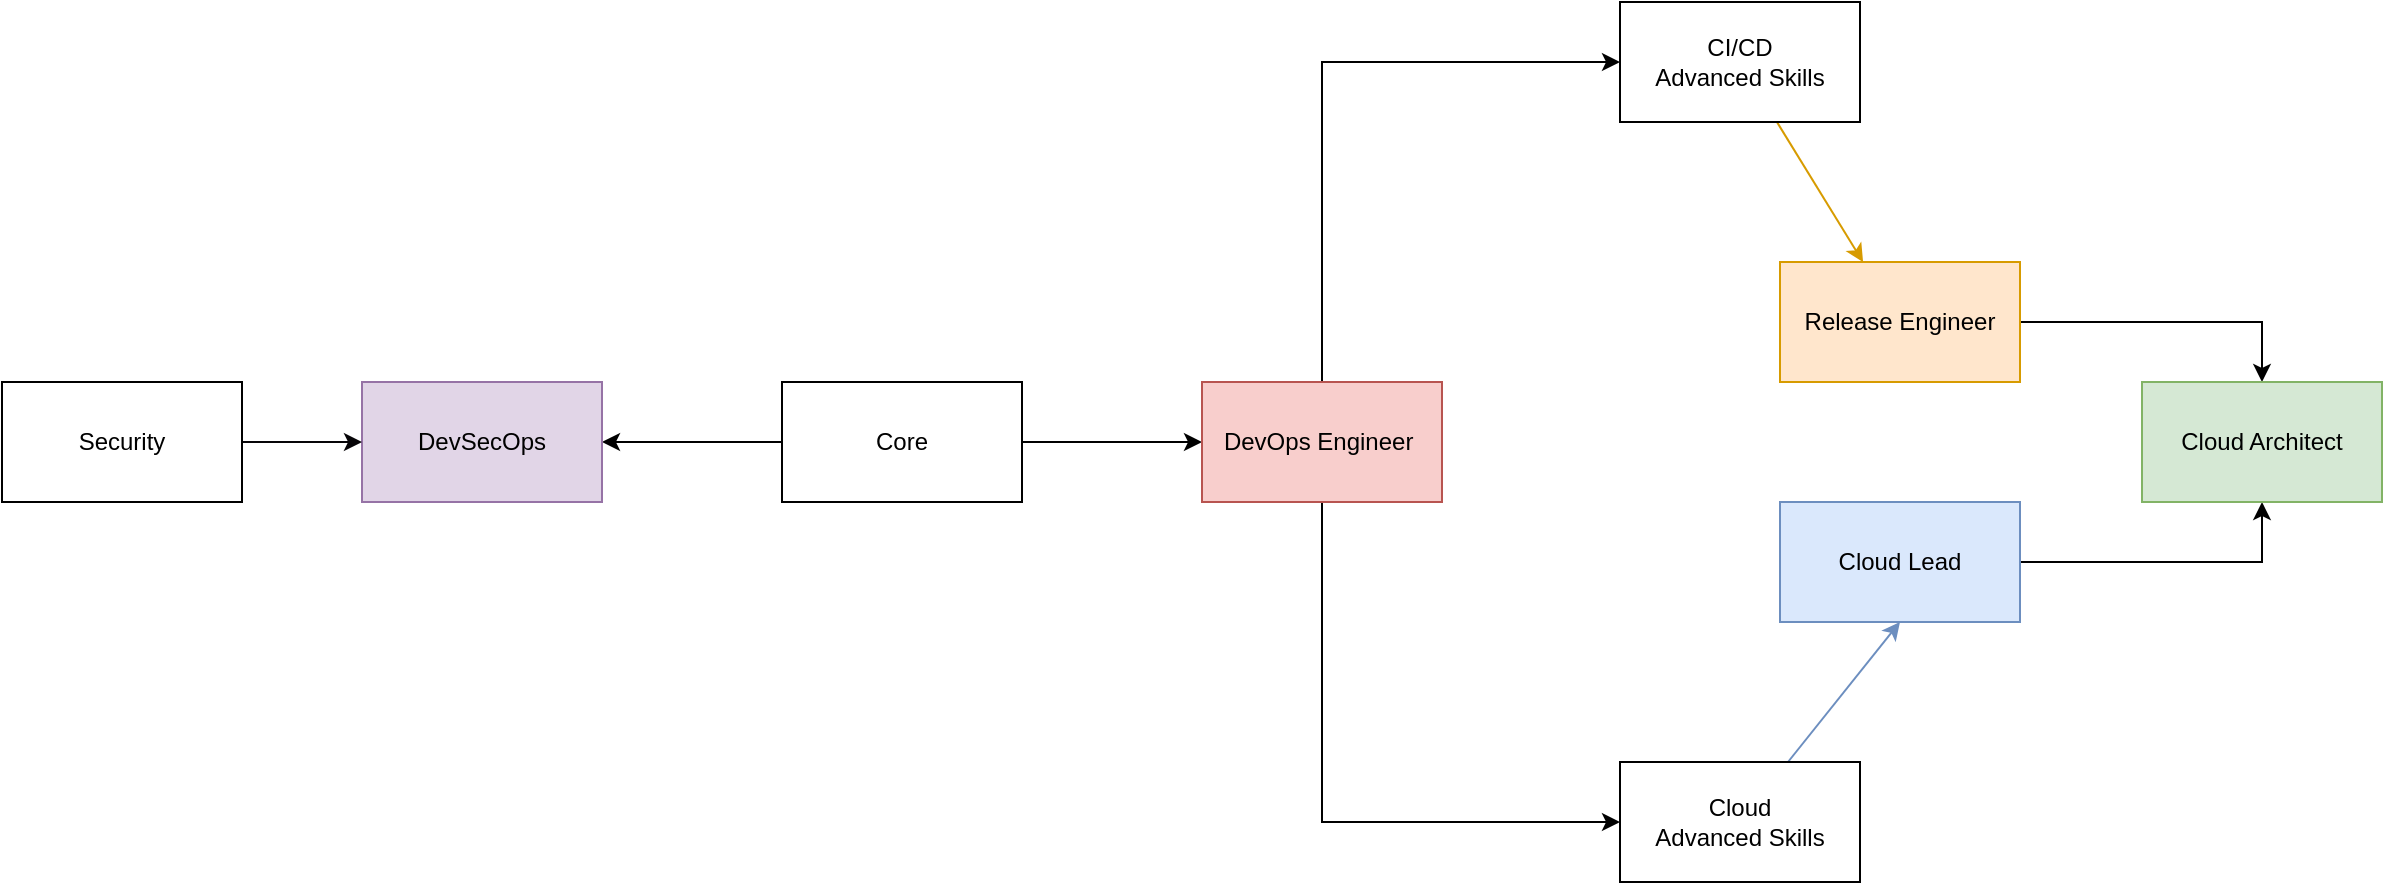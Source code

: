 <mxfile version="14.6.9" type="github">
  <diagram id="nBilBRuDCpRkz44zYghR" name="Page-1">
    <mxGraphModel dx="2249" dy="794" grid="1" gridSize="10" guides="1" tooltips="1" connect="1" arrows="1" fold="1" page="1" pageScale="1" pageWidth="827" pageHeight="1169" math="0" shadow="0">
      <root>
        <mxCell id="0" />
        <mxCell id="1" parent="0" />
        <mxCell id="yEl42cPz2nDwHti_f14p-1" style="edgeStyle=orthogonalEdgeStyle;rounded=0;orthogonalLoop=1;jettySize=auto;html=1;entryX=0;entryY=0.5;entryDx=0;entryDy=0;" edge="1" parent="1" source="qKHVpJN8aUbyW6GQUmro-1" target="qKHVpJN8aUbyW6GQUmro-8">
          <mxGeometry relative="1" as="geometry" />
        </mxCell>
        <mxCell id="yEl42cPz2nDwHti_f14p-2" style="edgeStyle=orthogonalEdgeStyle;rounded=0;orthogonalLoop=1;jettySize=auto;html=1;" edge="1" parent="1" source="qKHVpJN8aUbyW6GQUmro-1" target="qKHVpJN8aUbyW6GQUmro-9">
          <mxGeometry relative="1" as="geometry" />
        </mxCell>
        <mxCell id="qKHVpJN8aUbyW6GQUmro-1" value="Core" style="rounded=0;whiteSpace=wrap;html=1;" parent="1" vertex="1">
          <mxGeometry x="10" y="290" width="120" height="60" as="geometry" />
        </mxCell>
        <mxCell id="qKHVpJN8aUbyW6GQUmro-21" style="edgeStyle=orthogonalEdgeStyle;rounded=0;orthogonalLoop=1;jettySize=auto;html=1;entryX=0;entryY=0.5;entryDx=0;entryDy=0;exitX=0.5;exitY=0;exitDx=0;exitDy=0;" parent="1" source="qKHVpJN8aUbyW6GQUmro-8" target="qKHVpJN8aUbyW6GQUmro-5" edge="1">
          <mxGeometry relative="1" as="geometry">
            <mxPoint x="280" y="130" as="sourcePoint" />
          </mxGeometry>
        </mxCell>
        <mxCell id="qKHVpJN8aUbyW6GQUmro-18" style="edgeStyle=orthogonalEdgeStyle;rounded=0;orthogonalLoop=1;jettySize=auto;html=1;entryX=0;entryY=0.5;entryDx=0;entryDy=0;exitX=0.5;exitY=1;exitDx=0;exitDy=0;" parent="1" source="qKHVpJN8aUbyW6GQUmro-8" target="qKHVpJN8aUbyW6GQUmro-4" edge="1">
          <mxGeometry relative="1" as="geometry">
            <mxPoint x="280" y="510" as="sourcePoint" />
          </mxGeometry>
        </mxCell>
        <mxCell id="qKHVpJN8aUbyW6GQUmro-23" style="rounded=0;orthogonalLoop=1;jettySize=auto;html=1;entryX=0.5;entryY=1;entryDx=0;entryDy=0;fillColor=#dae8fc;strokeColor=#6c8ebf;" parent="1" source="qKHVpJN8aUbyW6GQUmro-4" target="qKHVpJN8aUbyW6GQUmro-7" edge="1">
          <mxGeometry relative="1" as="geometry">
            <mxPoint x="569" y="400" as="targetPoint" />
          </mxGeometry>
        </mxCell>
        <mxCell id="qKHVpJN8aUbyW6GQUmro-4" value="Cloud&lt;br&gt;Advanced Skills" style="rounded=0;whiteSpace=wrap;html=1;" parent="1" vertex="1">
          <mxGeometry x="429" y="480" width="120" height="60" as="geometry" />
        </mxCell>
        <mxCell id="qKHVpJN8aUbyW6GQUmro-24" style="rounded=0;orthogonalLoop=1;jettySize=auto;html=1;fillColor=#ffe6cc;strokeColor=#d79b00;" parent="1" source="qKHVpJN8aUbyW6GQUmro-5" target="qKHVpJN8aUbyW6GQUmro-6" edge="1">
          <mxGeometry relative="1" as="geometry" />
        </mxCell>
        <mxCell id="qKHVpJN8aUbyW6GQUmro-5" value="CI/CD&lt;br&gt;Advanced Skills" style="rounded=0;whiteSpace=wrap;html=1;" parent="1" vertex="1">
          <mxGeometry x="429" y="100" width="120" height="60" as="geometry" />
        </mxCell>
        <mxCell id="qKHVpJN8aUbyW6GQUmro-26" style="edgeStyle=orthogonalEdgeStyle;rounded=0;orthogonalLoop=1;jettySize=auto;html=1;entryX=0.5;entryY=0;entryDx=0;entryDy=0;" parent="1" source="qKHVpJN8aUbyW6GQUmro-6" target="qKHVpJN8aUbyW6GQUmro-10" edge="1">
          <mxGeometry relative="1" as="geometry" />
        </mxCell>
        <mxCell id="qKHVpJN8aUbyW6GQUmro-6" value="Release Engineer" style="rounded=0;whiteSpace=wrap;html=1;fillColor=#ffe6cc;strokeColor=#d79b00;" parent="1" vertex="1">
          <mxGeometry x="509" y="230" width="120" height="60" as="geometry" />
        </mxCell>
        <mxCell id="qKHVpJN8aUbyW6GQUmro-27" style="edgeStyle=orthogonalEdgeStyle;rounded=0;orthogonalLoop=1;jettySize=auto;html=1;entryX=0.5;entryY=1;entryDx=0;entryDy=0;" parent="1" source="qKHVpJN8aUbyW6GQUmro-7" target="qKHVpJN8aUbyW6GQUmro-10" edge="1">
          <mxGeometry relative="1" as="geometry" />
        </mxCell>
        <mxCell id="qKHVpJN8aUbyW6GQUmro-7" value="Cloud Lead" style="rounded=0;whiteSpace=wrap;html=1;fillColor=#dae8fc;strokeColor=#6c8ebf;" parent="1" vertex="1">
          <mxGeometry x="509" y="350" width="120" height="60" as="geometry" />
        </mxCell>
        <mxCell id="qKHVpJN8aUbyW6GQUmro-8" value="DevOps Engineer&amp;nbsp;" style="rounded=0;whiteSpace=wrap;html=1;fillColor=#f8cecc;strokeColor=#b85450;" parent="1" vertex="1">
          <mxGeometry x="220" y="290" width="120" height="60" as="geometry" />
        </mxCell>
        <mxCell id="qKHVpJN8aUbyW6GQUmro-9" value="DevSecOps" style="rounded=0;whiteSpace=wrap;html=1;fillColor=#e1d5e7;strokeColor=#9673a6;" parent="1" vertex="1">
          <mxGeometry x="-200" y="290" width="120" height="60" as="geometry" />
        </mxCell>
        <mxCell id="qKHVpJN8aUbyW6GQUmro-10" value="Cloud Architect" style="rounded=0;whiteSpace=wrap;html=1;fillColor=#d5e8d4;strokeColor=#82b366;" parent="1" vertex="1">
          <mxGeometry x="690" y="290" width="120" height="60" as="geometry" />
        </mxCell>
        <mxCell id="qKHVpJN8aUbyW6GQUmro-15" style="edgeStyle=orthogonalEdgeStyle;rounded=0;orthogonalLoop=1;jettySize=auto;html=1;entryX=0;entryY=0.5;entryDx=0;entryDy=0;fillColor=#e1d5e7;strokeColor=#070508;" parent="1" source="qKHVpJN8aUbyW6GQUmro-13" target="qKHVpJN8aUbyW6GQUmro-9" edge="1">
          <mxGeometry relative="1" as="geometry" />
        </mxCell>
        <mxCell id="qKHVpJN8aUbyW6GQUmro-13" value="Security" style="rounded=0;whiteSpace=wrap;html=1;" parent="1" vertex="1">
          <mxGeometry x="-380" y="290" width="120" height="60" as="geometry" />
        </mxCell>
      </root>
    </mxGraphModel>
  </diagram>
</mxfile>
